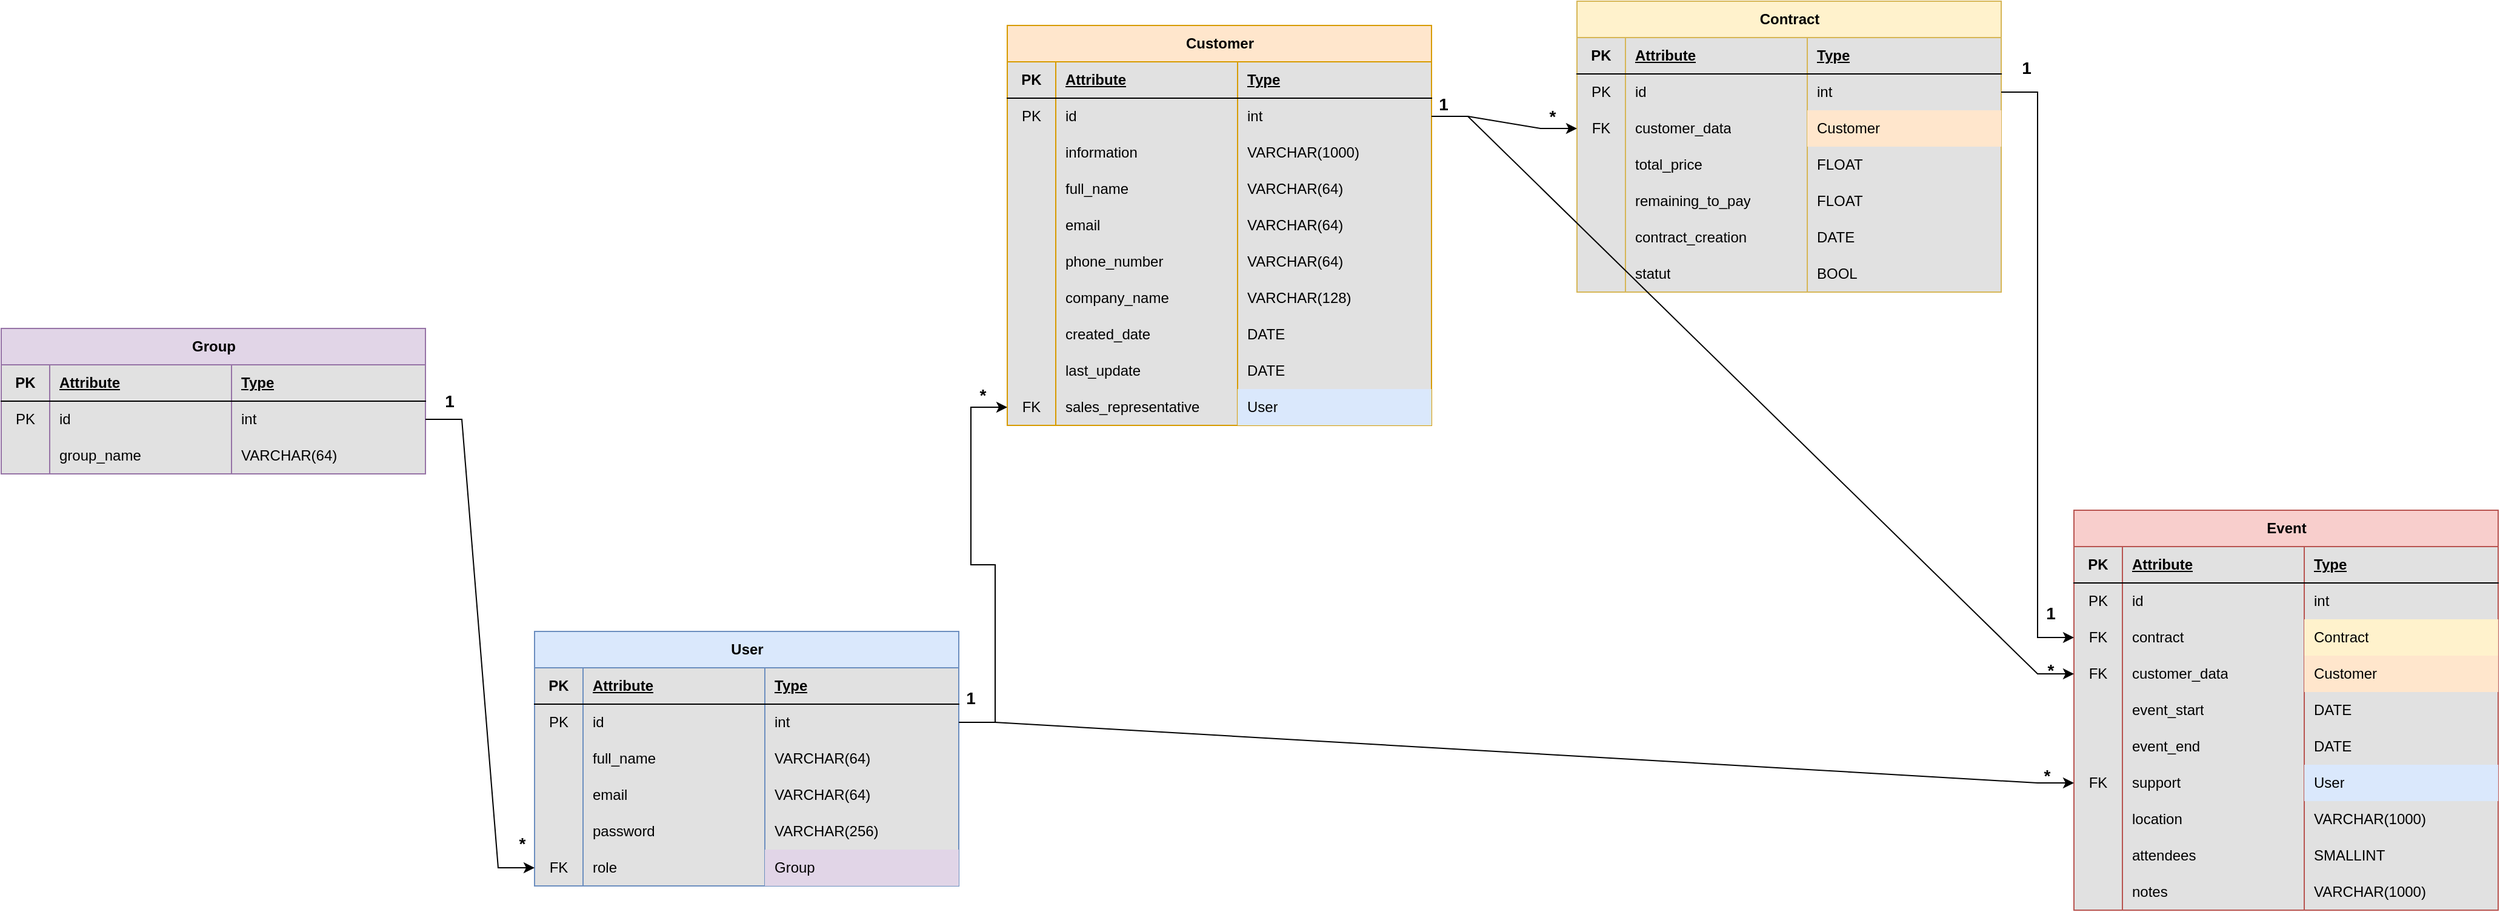 <mxfile version="24.7.17">
  <diagram id="R2lEEEUBdFMjLlhIrx00" name="Page-1">
    <mxGraphModel dx="3352" dy="2852" grid="1" gridSize="10" guides="1" tooltips="1" connect="1" arrows="1" fold="1" page="1" pageScale="1" pageWidth="850" pageHeight="1100" math="0" shadow="0" extFonts="Permanent Marker^https://fonts.googleapis.com/css?family=Permanent+Marker">
      <root>
        <mxCell id="0" />
        <mxCell id="1" parent="0" />
        <mxCell id="jbH4ZH8wWqAnBTpKvDdE-32" value="Customer" style="shape=table;startSize=30;container=1;collapsible=1;childLayout=tableLayout;fixedRows=1;rowLines=0;fontStyle=1;align=center;resizeLast=1;html=1;fillColor=#ffe6cc;strokeColor=#d79b00;swimlaneFillColor=#E1E1E1;" parent="1" vertex="1">
          <mxGeometry x="90" y="-110" width="350" height="330" as="geometry">
            <mxRectangle x="130" y="505" width="70" height="30" as="alternateBounds" />
          </mxGeometry>
        </mxCell>
        <mxCell id="jbH4ZH8wWqAnBTpKvDdE-33" value="" style="shape=tableRow;horizontal=0;startSize=0;swimlaneHead=0;swimlaneBody=0;fillColor=none;collapsible=0;dropTarget=0;points=[[0,0.5],[1,0.5]];portConstraint=eastwest;top=0;left=0;right=0;bottom=1;" parent="jbH4ZH8wWqAnBTpKvDdE-32" vertex="1">
          <mxGeometry y="30" width="350" height="30" as="geometry" />
        </mxCell>
        <mxCell id="jbH4ZH8wWqAnBTpKvDdE-34" value="PK" style="shape=partialRectangle;connectable=0;fillColor=none;top=0;left=0;bottom=0;right=0;fontStyle=1;overflow=hidden;whiteSpace=wrap;html=1;" parent="jbH4ZH8wWqAnBTpKvDdE-33" vertex="1">
          <mxGeometry width="40" height="30" as="geometry">
            <mxRectangle width="40" height="30" as="alternateBounds" />
          </mxGeometry>
        </mxCell>
        <mxCell id="jbH4ZH8wWqAnBTpKvDdE-35" value="Attribute" style="shape=partialRectangle;connectable=0;fillColor=none;top=0;left=0;bottom=0;right=0;align=left;spacingLeft=6;fontStyle=5;overflow=hidden;whiteSpace=wrap;html=1;" parent="jbH4ZH8wWqAnBTpKvDdE-33" vertex="1">
          <mxGeometry x="40" width="150" height="30" as="geometry">
            <mxRectangle width="150" height="30" as="alternateBounds" />
          </mxGeometry>
        </mxCell>
        <mxCell id="jbH4ZH8wWqAnBTpKvDdE-36" value="Type" style="shape=partialRectangle;connectable=0;fillColor=none;top=0;left=0;bottom=0;right=0;align=left;spacingLeft=6;fontStyle=5;overflow=hidden;whiteSpace=wrap;html=1;" parent="jbH4ZH8wWqAnBTpKvDdE-33" vertex="1">
          <mxGeometry x="190" width="160" height="30" as="geometry">
            <mxRectangle width="160" height="30" as="alternateBounds" />
          </mxGeometry>
        </mxCell>
        <mxCell id="jbH4ZH8wWqAnBTpKvDdE-73" style="shape=tableRow;horizontal=0;startSize=0;swimlaneHead=0;swimlaneBody=0;fillColor=none;collapsible=0;dropTarget=0;points=[[0,0.5],[1,0.5]];portConstraint=eastwest;top=0;left=0;right=0;bottom=0;" parent="jbH4ZH8wWqAnBTpKvDdE-32" vertex="1">
          <mxGeometry y="60" width="350" height="30" as="geometry" />
        </mxCell>
        <mxCell id="jbH4ZH8wWqAnBTpKvDdE-74" value="PK" style="shape=partialRectangle;connectable=0;fillColor=none;top=0;left=0;bottom=0;right=0;editable=1;overflow=hidden;whiteSpace=wrap;html=1;" parent="jbH4ZH8wWqAnBTpKvDdE-73" vertex="1">
          <mxGeometry width="40" height="30" as="geometry">
            <mxRectangle width="40" height="30" as="alternateBounds" />
          </mxGeometry>
        </mxCell>
        <mxCell id="jbH4ZH8wWqAnBTpKvDdE-75" value="id" style="shape=partialRectangle;connectable=0;fillColor=none;top=0;left=0;bottom=0;right=0;align=left;spacingLeft=6;overflow=hidden;whiteSpace=wrap;html=1;" parent="jbH4ZH8wWqAnBTpKvDdE-73" vertex="1">
          <mxGeometry x="40" width="150" height="30" as="geometry">
            <mxRectangle width="150" height="30" as="alternateBounds" />
          </mxGeometry>
        </mxCell>
        <mxCell id="jbH4ZH8wWqAnBTpKvDdE-76" value="int" style="shape=partialRectangle;connectable=0;fillColor=none;top=0;left=0;bottom=0;right=0;align=left;spacingLeft=6;overflow=hidden;whiteSpace=wrap;html=1;" parent="jbH4ZH8wWqAnBTpKvDdE-73" vertex="1">
          <mxGeometry x="190" width="160" height="30" as="geometry">
            <mxRectangle width="160" height="30" as="alternateBounds" />
          </mxGeometry>
        </mxCell>
        <mxCell id="jbH4ZH8wWqAnBTpKvDdE-37" value="" style="shape=tableRow;horizontal=0;startSize=0;swimlaneHead=0;swimlaneBody=0;fillColor=none;collapsible=0;dropTarget=0;points=[[0,0.5],[1,0.5]];portConstraint=eastwest;top=0;left=0;right=0;bottom=0;" parent="jbH4ZH8wWqAnBTpKvDdE-32" vertex="1">
          <mxGeometry y="90" width="350" height="30" as="geometry" />
        </mxCell>
        <mxCell id="jbH4ZH8wWqAnBTpKvDdE-38" value="" style="shape=partialRectangle;connectable=0;fillColor=none;top=0;left=0;bottom=0;right=0;editable=1;overflow=hidden;whiteSpace=wrap;html=1;" parent="jbH4ZH8wWqAnBTpKvDdE-37" vertex="1">
          <mxGeometry width="40" height="30" as="geometry">
            <mxRectangle width="40" height="30" as="alternateBounds" />
          </mxGeometry>
        </mxCell>
        <mxCell id="jbH4ZH8wWqAnBTpKvDdE-39" value="information" style="shape=partialRectangle;connectable=0;fillColor=none;top=0;left=0;bottom=0;right=0;align=left;spacingLeft=6;overflow=hidden;whiteSpace=wrap;html=1;" parent="jbH4ZH8wWqAnBTpKvDdE-37" vertex="1">
          <mxGeometry x="40" width="150" height="30" as="geometry">
            <mxRectangle width="150" height="30" as="alternateBounds" />
          </mxGeometry>
        </mxCell>
        <mxCell id="jbH4ZH8wWqAnBTpKvDdE-40" value="VARCHAR(1000)" style="shape=partialRectangle;connectable=0;fillColor=none;top=0;left=0;bottom=0;right=0;align=left;spacingLeft=6;overflow=hidden;whiteSpace=wrap;html=1;" parent="jbH4ZH8wWqAnBTpKvDdE-37" vertex="1">
          <mxGeometry x="190" width="160" height="30" as="geometry">
            <mxRectangle width="160" height="30" as="alternateBounds" />
          </mxGeometry>
        </mxCell>
        <mxCell id="jbH4ZH8wWqAnBTpKvDdE-41" value="" style="shape=tableRow;horizontal=0;startSize=0;swimlaneHead=0;swimlaneBody=0;fillColor=none;collapsible=0;dropTarget=0;points=[[0,0.5],[1,0.5]];portConstraint=eastwest;top=0;left=0;right=0;bottom=0;" parent="jbH4ZH8wWqAnBTpKvDdE-32" vertex="1">
          <mxGeometry y="120" width="350" height="30" as="geometry" />
        </mxCell>
        <mxCell id="jbH4ZH8wWqAnBTpKvDdE-42" value="" style="shape=partialRectangle;connectable=0;fillColor=none;top=0;left=0;bottom=0;right=0;editable=1;overflow=hidden;whiteSpace=wrap;html=1;" parent="jbH4ZH8wWqAnBTpKvDdE-41" vertex="1">
          <mxGeometry width="40" height="30" as="geometry">
            <mxRectangle width="40" height="30" as="alternateBounds" />
          </mxGeometry>
        </mxCell>
        <mxCell id="jbH4ZH8wWqAnBTpKvDdE-43" value="full_name" style="shape=partialRectangle;connectable=0;fillColor=none;top=0;left=0;bottom=0;right=0;align=left;spacingLeft=6;overflow=hidden;whiteSpace=wrap;html=1;" parent="jbH4ZH8wWqAnBTpKvDdE-41" vertex="1">
          <mxGeometry x="40" width="150" height="30" as="geometry">
            <mxRectangle width="150" height="30" as="alternateBounds" />
          </mxGeometry>
        </mxCell>
        <mxCell id="jbH4ZH8wWqAnBTpKvDdE-44" value="VARCHAR(64)" style="shape=partialRectangle;connectable=0;fillColor=none;top=0;left=0;bottom=0;right=0;align=left;spacingLeft=6;overflow=hidden;whiteSpace=wrap;html=1;" parent="jbH4ZH8wWqAnBTpKvDdE-41" vertex="1">
          <mxGeometry x="190" width="160" height="30" as="geometry">
            <mxRectangle width="160" height="30" as="alternateBounds" />
          </mxGeometry>
        </mxCell>
        <mxCell id="jbH4ZH8wWqAnBTpKvDdE-45" value="" style="shape=tableRow;horizontal=0;startSize=0;swimlaneHead=0;swimlaneBody=0;fillColor=none;collapsible=0;dropTarget=0;points=[[0,0.5],[1,0.5]];portConstraint=eastwest;top=0;left=0;right=0;bottom=0;" parent="jbH4ZH8wWqAnBTpKvDdE-32" vertex="1">
          <mxGeometry y="150" width="350" height="30" as="geometry" />
        </mxCell>
        <mxCell id="jbH4ZH8wWqAnBTpKvDdE-46" value="" style="shape=partialRectangle;connectable=0;fillColor=none;top=0;left=0;bottom=0;right=0;editable=1;overflow=hidden;whiteSpace=wrap;html=1;" parent="jbH4ZH8wWqAnBTpKvDdE-45" vertex="1">
          <mxGeometry width="40" height="30" as="geometry">
            <mxRectangle width="40" height="30" as="alternateBounds" />
          </mxGeometry>
        </mxCell>
        <mxCell id="jbH4ZH8wWqAnBTpKvDdE-47" value="email" style="shape=partialRectangle;connectable=0;fillColor=none;top=0;left=0;bottom=0;right=0;align=left;spacingLeft=6;overflow=hidden;whiteSpace=wrap;html=1;" parent="jbH4ZH8wWqAnBTpKvDdE-45" vertex="1">
          <mxGeometry x="40" width="150" height="30" as="geometry">
            <mxRectangle width="150" height="30" as="alternateBounds" />
          </mxGeometry>
        </mxCell>
        <mxCell id="jbH4ZH8wWqAnBTpKvDdE-48" value="VARCHAR(64)" style="shape=partialRectangle;connectable=0;fillColor=none;top=0;left=0;bottom=0;right=0;align=left;spacingLeft=6;overflow=hidden;whiteSpace=wrap;html=1;" parent="jbH4ZH8wWqAnBTpKvDdE-45" vertex="1">
          <mxGeometry x="190" width="160" height="30" as="geometry">
            <mxRectangle width="160" height="30" as="alternateBounds" />
          </mxGeometry>
        </mxCell>
        <mxCell id="jbH4ZH8wWqAnBTpKvDdE-49" style="shape=tableRow;horizontal=0;startSize=0;swimlaneHead=0;swimlaneBody=0;fillColor=none;collapsible=0;dropTarget=0;points=[[0,0.5],[1,0.5]];portConstraint=eastwest;top=0;left=0;right=0;bottom=0;" parent="jbH4ZH8wWqAnBTpKvDdE-32" vertex="1">
          <mxGeometry y="180" width="350" height="30" as="geometry" />
        </mxCell>
        <mxCell id="jbH4ZH8wWqAnBTpKvDdE-50" style="shape=partialRectangle;connectable=0;fillColor=none;top=0;left=0;bottom=0;right=0;editable=1;overflow=hidden;whiteSpace=wrap;html=1;" parent="jbH4ZH8wWqAnBTpKvDdE-49" vertex="1">
          <mxGeometry width="40" height="30" as="geometry">
            <mxRectangle width="40" height="30" as="alternateBounds" />
          </mxGeometry>
        </mxCell>
        <mxCell id="jbH4ZH8wWqAnBTpKvDdE-51" value="phone_number" style="shape=partialRectangle;connectable=0;fillColor=none;top=0;left=0;bottom=0;right=0;align=left;spacingLeft=6;overflow=hidden;whiteSpace=wrap;html=1;" parent="jbH4ZH8wWqAnBTpKvDdE-49" vertex="1">
          <mxGeometry x="40" width="150" height="30" as="geometry">
            <mxRectangle width="150" height="30" as="alternateBounds" />
          </mxGeometry>
        </mxCell>
        <mxCell id="jbH4ZH8wWqAnBTpKvDdE-52" value="VARCHAR(64)" style="shape=partialRectangle;connectable=0;fillColor=none;top=0;left=0;bottom=0;right=0;align=left;spacingLeft=6;overflow=hidden;whiteSpace=wrap;html=1;" parent="jbH4ZH8wWqAnBTpKvDdE-49" vertex="1">
          <mxGeometry x="190" width="160" height="30" as="geometry">
            <mxRectangle width="160" height="30" as="alternateBounds" />
          </mxGeometry>
        </mxCell>
        <mxCell id="jbH4ZH8wWqAnBTpKvDdE-53" style="shape=tableRow;horizontal=0;startSize=0;swimlaneHead=0;swimlaneBody=0;fillColor=none;collapsible=0;dropTarget=0;points=[[0,0.5],[1,0.5]];portConstraint=eastwest;top=0;left=0;right=0;bottom=0;" parent="jbH4ZH8wWqAnBTpKvDdE-32" vertex="1">
          <mxGeometry y="210" width="350" height="30" as="geometry" />
        </mxCell>
        <mxCell id="jbH4ZH8wWqAnBTpKvDdE-54" style="shape=partialRectangle;connectable=0;fillColor=none;top=0;left=0;bottom=0;right=0;editable=1;overflow=hidden;whiteSpace=wrap;html=1;" parent="jbH4ZH8wWqAnBTpKvDdE-53" vertex="1">
          <mxGeometry width="40" height="30" as="geometry">
            <mxRectangle width="40" height="30" as="alternateBounds" />
          </mxGeometry>
        </mxCell>
        <mxCell id="jbH4ZH8wWqAnBTpKvDdE-55" value="company_name" style="shape=partialRectangle;connectable=0;fillColor=none;top=0;left=0;bottom=0;right=0;align=left;spacingLeft=6;overflow=hidden;whiteSpace=wrap;html=1;" parent="jbH4ZH8wWqAnBTpKvDdE-53" vertex="1">
          <mxGeometry x="40" width="150" height="30" as="geometry">
            <mxRectangle width="150" height="30" as="alternateBounds" />
          </mxGeometry>
        </mxCell>
        <mxCell id="jbH4ZH8wWqAnBTpKvDdE-56" value="VARCHAR(128)" style="shape=partialRectangle;connectable=0;fillColor=none;top=0;left=0;bottom=0;right=0;align=left;spacingLeft=6;overflow=hidden;whiteSpace=wrap;html=1;" parent="jbH4ZH8wWqAnBTpKvDdE-53" vertex="1">
          <mxGeometry x="190" width="160" height="30" as="geometry">
            <mxRectangle width="160" height="30" as="alternateBounds" />
          </mxGeometry>
        </mxCell>
        <mxCell id="jbH4ZH8wWqAnBTpKvDdE-57" style="shape=tableRow;horizontal=0;startSize=0;swimlaneHead=0;swimlaneBody=0;fillColor=none;collapsible=0;dropTarget=0;points=[[0,0.5],[1,0.5]];portConstraint=eastwest;top=0;left=0;right=0;bottom=0;" parent="jbH4ZH8wWqAnBTpKvDdE-32" vertex="1">
          <mxGeometry y="240" width="350" height="30" as="geometry" />
        </mxCell>
        <mxCell id="jbH4ZH8wWqAnBTpKvDdE-58" style="shape=partialRectangle;connectable=0;fillColor=none;top=0;left=0;bottom=0;right=0;editable=1;overflow=hidden;whiteSpace=wrap;html=1;" parent="jbH4ZH8wWqAnBTpKvDdE-57" vertex="1">
          <mxGeometry width="40" height="30" as="geometry">
            <mxRectangle width="40" height="30" as="alternateBounds" />
          </mxGeometry>
        </mxCell>
        <mxCell id="jbH4ZH8wWqAnBTpKvDdE-59" value="created_date" style="shape=partialRectangle;connectable=0;fillColor=none;top=0;left=0;bottom=0;right=0;align=left;spacingLeft=6;overflow=hidden;whiteSpace=wrap;html=1;" parent="jbH4ZH8wWqAnBTpKvDdE-57" vertex="1">
          <mxGeometry x="40" width="150" height="30" as="geometry">
            <mxRectangle width="150" height="30" as="alternateBounds" />
          </mxGeometry>
        </mxCell>
        <mxCell id="jbH4ZH8wWqAnBTpKvDdE-60" value="DATE" style="shape=partialRectangle;connectable=0;fillColor=none;top=0;left=0;bottom=0;right=0;align=left;spacingLeft=6;overflow=hidden;whiteSpace=wrap;html=1;" parent="jbH4ZH8wWqAnBTpKvDdE-57" vertex="1">
          <mxGeometry x="190" width="160" height="30" as="geometry">
            <mxRectangle width="160" height="30" as="alternateBounds" />
          </mxGeometry>
        </mxCell>
        <mxCell id="jbH4ZH8wWqAnBTpKvDdE-61" style="shape=tableRow;horizontal=0;startSize=0;swimlaneHead=0;swimlaneBody=0;fillColor=none;collapsible=0;dropTarget=0;points=[[0,0.5],[1,0.5]];portConstraint=eastwest;top=0;left=0;right=0;bottom=0;" parent="jbH4ZH8wWqAnBTpKvDdE-32" vertex="1">
          <mxGeometry y="270" width="350" height="30" as="geometry" />
        </mxCell>
        <mxCell id="jbH4ZH8wWqAnBTpKvDdE-62" style="shape=partialRectangle;connectable=0;fillColor=none;top=0;left=0;bottom=0;right=0;editable=1;overflow=hidden;whiteSpace=wrap;html=1;" parent="jbH4ZH8wWqAnBTpKvDdE-61" vertex="1">
          <mxGeometry width="40" height="30" as="geometry">
            <mxRectangle width="40" height="30" as="alternateBounds" />
          </mxGeometry>
        </mxCell>
        <mxCell id="jbH4ZH8wWqAnBTpKvDdE-63" value="last_update" style="shape=partialRectangle;connectable=0;fillColor=none;top=0;left=0;bottom=0;right=0;align=left;spacingLeft=6;overflow=hidden;whiteSpace=wrap;html=1;" parent="jbH4ZH8wWqAnBTpKvDdE-61" vertex="1">
          <mxGeometry x="40" width="150" height="30" as="geometry">
            <mxRectangle width="150" height="30" as="alternateBounds" />
          </mxGeometry>
        </mxCell>
        <mxCell id="jbH4ZH8wWqAnBTpKvDdE-64" value="DATE" style="shape=partialRectangle;connectable=0;fillColor=none;top=0;left=0;bottom=0;right=0;align=left;spacingLeft=6;overflow=hidden;whiteSpace=wrap;html=1;" parent="jbH4ZH8wWqAnBTpKvDdE-61" vertex="1">
          <mxGeometry x="190" width="160" height="30" as="geometry">
            <mxRectangle width="160" height="30" as="alternateBounds" />
          </mxGeometry>
        </mxCell>
        <mxCell id="jbH4ZH8wWqAnBTpKvDdE-69" style="shape=tableRow;horizontal=0;startSize=0;swimlaneHead=0;swimlaneBody=0;fillColor=none;collapsible=0;dropTarget=0;points=[[0,0.5],[1,0.5]];portConstraint=eastwest;top=0;left=0;right=0;bottom=0;" parent="jbH4ZH8wWqAnBTpKvDdE-32" vertex="1">
          <mxGeometry y="300" width="350" height="30" as="geometry" />
        </mxCell>
        <mxCell id="jbH4ZH8wWqAnBTpKvDdE-70" value="FK" style="shape=partialRectangle;connectable=0;fillColor=none;top=0;left=0;bottom=0;right=0;editable=1;overflow=hidden;whiteSpace=wrap;html=1;" parent="jbH4ZH8wWqAnBTpKvDdE-69" vertex="1">
          <mxGeometry width="40" height="30" as="geometry">
            <mxRectangle width="40" height="30" as="alternateBounds" />
          </mxGeometry>
        </mxCell>
        <mxCell id="jbH4ZH8wWqAnBTpKvDdE-71" value="sales_representative" style="shape=partialRectangle;connectable=0;fillColor=none;top=0;left=0;bottom=0;right=0;align=left;spacingLeft=6;overflow=hidden;whiteSpace=wrap;html=1;" parent="jbH4ZH8wWqAnBTpKvDdE-69" vertex="1">
          <mxGeometry x="40" width="150" height="30" as="geometry">
            <mxRectangle width="150" height="30" as="alternateBounds" />
          </mxGeometry>
        </mxCell>
        <mxCell id="jbH4ZH8wWqAnBTpKvDdE-72" value="User" style="shape=partialRectangle;connectable=0;fillColor=#dae8fc;top=0;left=0;bottom=0;right=0;align=left;spacingLeft=6;overflow=hidden;whiteSpace=wrap;html=1;strokeColor=#6c8ebf;" parent="jbH4ZH8wWqAnBTpKvDdE-69" vertex="1">
          <mxGeometry x="190" width="160" height="30" as="geometry">
            <mxRectangle width="160" height="30" as="alternateBounds" />
          </mxGeometry>
        </mxCell>
        <mxCell id="jbH4ZH8wWqAnBTpKvDdE-77" value="User" style="shape=table;startSize=30;container=1;collapsible=1;childLayout=tableLayout;fixedRows=1;rowLines=0;fontStyle=1;align=center;resizeLast=1;html=1;fillColor=#dae8fc;strokeColor=#6c8ebf;swimlaneFillColor=#E1E1E1;" parent="1" vertex="1">
          <mxGeometry x="-300" y="390" width="350" height="210" as="geometry">
            <mxRectangle x="130" y="505" width="70" height="30" as="alternateBounds" />
          </mxGeometry>
        </mxCell>
        <mxCell id="jbH4ZH8wWqAnBTpKvDdE-78" value="" style="shape=tableRow;horizontal=0;startSize=0;swimlaneHead=0;swimlaneBody=0;fillColor=none;collapsible=0;dropTarget=0;points=[[0,0.5],[1,0.5]];portConstraint=eastwest;top=0;left=0;right=0;bottom=1;" parent="jbH4ZH8wWqAnBTpKvDdE-77" vertex="1">
          <mxGeometry y="30" width="350" height="30" as="geometry" />
        </mxCell>
        <mxCell id="jbH4ZH8wWqAnBTpKvDdE-79" value="PK" style="shape=partialRectangle;connectable=0;fillColor=none;top=0;left=0;bottom=0;right=0;fontStyle=1;overflow=hidden;whiteSpace=wrap;html=1;" parent="jbH4ZH8wWqAnBTpKvDdE-78" vertex="1">
          <mxGeometry width="40" height="30" as="geometry">
            <mxRectangle width="40" height="30" as="alternateBounds" />
          </mxGeometry>
        </mxCell>
        <mxCell id="jbH4ZH8wWqAnBTpKvDdE-80" value="Attribute" style="shape=partialRectangle;connectable=0;fillColor=none;top=0;left=0;bottom=0;right=0;align=left;spacingLeft=6;fontStyle=5;overflow=hidden;whiteSpace=wrap;html=1;" parent="jbH4ZH8wWqAnBTpKvDdE-78" vertex="1">
          <mxGeometry x="40" width="150" height="30" as="geometry">
            <mxRectangle width="150" height="30" as="alternateBounds" />
          </mxGeometry>
        </mxCell>
        <mxCell id="jbH4ZH8wWqAnBTpKvDdE-81" value="Type" style="shape=partialRectangle;connectable=0;fillColor=none;top=0;left=0;bottom=0;right=0;align=left;spacingLeft=6;fontStyle=5;overflow=hidden;whiteSpace=wrap;html=1;" parent="jbH4ZH8wWqAnBTpKvDdE-78" vertex="1">
          <mxGeometry x="190" width="160" height="30" as="geometry">
            <mxRectangle width="160" height="30" as="alternateBounds" />
          </mxGeometry>
        </mxCell>
        <mxCell id="jbH4ZH8wWqAnBTpKvDdE-82" style="shape=tableRow;horizontal=0;startSize=0;swimlaneHead=0;swimlaneBody=0;fillColor=none;collapsible=0;dropTarget=0;points=[[0,0.5],[1,0.5]];portConstraint=eastwest;top=0;left=0;right=0;bottom=0;" parent="jbH4ZH8wWqAnBTpKvDdE-77" vertex="1">
          <mxGeometry y="60" width="350" height="30" as="geometry" />
        </mxCell>
        <mxCell id="jbH4ZH8wWqAnBTpKvDdE-83" value="PK" style="shape=partialRectangle;connectable=0;fillColor=none;top=0;left=0;bottom=0;right=0;editable=1;overflow=hidden;whiteSpace=wrap;html=1;" parent="jbH4ZH8wWqAnBTpKvDdE-82" vertex="1">
          <mxGeometry width="40" height="30" as="geometry">
            <mxRectangle width="40" height="30" as="alternateBounds" />
          </mxGeometry>
        </mxCell>
        <mxCell id="jbH4ZH8wWqAnBTpKvDdE-84" value="id" style="shape=partialRectangle;connectable=0;fillColor=none;top=0;left=0;bottom=0;right=0;align=left;spacingLeft=6;overflow=hidden;whiteSpace=wrap;html=1;" parent="jbH4ZH8wWqAnBTpKvDdE-82" vertex="1">
          <mxGeometry x="40" width="150" height="30" as="geometry">
            <mxRectangle width="150" height="30" as="alternateBounds" />
          </mxGeometry>
        </mxCell>
        <mxCell id="jbH4ZH8wWqAnBTpKvDdE-85" value="int" style="shape=partialRectangle;connectable=0;fillColor=none;top=0;left=0;bottom=0;right=0;align=left;spacingLeft=6;overflow=hidden;whiteSpace=wrap;html=1;" parent="jbH4ZH8wWqAnBTpKvDdE-82" vertex="1">
          <mxGeometry x="190" width="160" height="30" as="geometry">
            <mxRectangle width="160" height="30" as="alternateBounds" />
          </mxGeometry>
        </mxCell>
        <mxCell id="jbH4ZH8wWqAnBTpKvDdE-90" value="" style="shape=tableRow;horizontal=0;startSize=0;swimlaneHead=0;swimlaneBody=0;fillColor=none;collapsible=0;dropTarget=0;points=[[0,0.5],[1,0.5]];portConstraint=eastwest;top=0;left=0;right=0;bottom=0;" parent="jbH4ZH8wWqAnBTpKvDdE-77" vertex="1">
          <mxGeometry y="90" width="350" height="30" as="geometry" />
        </mxCell>
        <mxCell id="jbH4ZH8wWqAnBTpKvDdE-91" value="" style="shape=partialRectangle;connectable=0;fillColor=none;top=0;left=0;bottom=0;right=0;editable=1;overflow=hidden;whiteSpace=wrap;html=1;" parent="jbH4ZH8wWqAnBTpKvDdE-90" vertex="1">
          <mxGeometry width="40" height="30" as="geometry">
            <mxRectangle width="40" height="30" as="alternateBounds" />
          </mxGeometry>
        </mxCell>
        <mxCell id="jbH4ZH8wWqAnBTpKvDdE-92" value="full_name" style="shape=partialRectangle;connectable=0;fillColor=none;top=0;left=0;bottom=0;right=0;align=left;spacingLeft=6;overflow=hidden;whiteSpace=wrap;html=1;" parent="jbH4ZH8wWqAnBTpKvDdE-90" vertex="1">
          <mxGeometry x="40" width="150" height="30" as="geometry">
            <mxRectangle width="150" height="30" as="alternateBounds" />
          </mxGeometry>
        </mxCell>
        <mxCell id="jbH4ZH8wWqAnBTpKvDdE-93" value="VARCHAR(64)" style="shape=partialRectangle;connectable=0;fillColor=none;top=0;left=0;bottom=0;right=0;align=left;spacingLeft=6;overflow=hidden;whiteSpace=wrap;html=1;" parent="jbH4ZH8wWqAnBTpKvDdE-90" vertex="1">
          <mxGeometry x="190" width="160" height="30" as="geometry">
            <mxRectangle width="160" height="30" as="alternateBounds" />
          </mxGeometry>
        </mxCell>
        <mxCell id="jbH4ZH8wWqAnBTpKvDdE-94" value="" style="shape=tableRow;horizontal=0;startSize=0;swimlaneHead=0;swimlaneBody=0;fillColor=none;collapsible=0;dropTarget=0;points=[[0,0.5],[1,0.5]];portConstraint=eastwest;top=0;left=0;right=0;bottom=0;" parent="jbH4ZH8wWqAnBTpKvDdE-77" vertex="1">
          <mxGeometry y="120" width="350" height="30" as="geometry" />
        </mxCell>
        <mxCell id="jbH4ZH8wWqAnBTpKvDdE-95" value="" style="shape=partialRectangle;connectable=0;fillColor=none;top=0;left=0;bottom=0;right=0;editable=1;overflow=hidden;whiteSpace=wrap;html=1;" parent="jbH4ZH8wWqAnBTpKvDdE-94" vertex="1">
          <mxGeometry width="40" height="30" as="geometry">
            <mxRectangle width="40" height="30" as="alternateBounds" />
          </mxGeometry>
        </mxCell>
        <mxCell id="jbH4ZH8wWqAnBTpKvDdE-96" value="email" style="shape=partialRectangle;connectable=0;fillColor=none;top=0;left=0;bottom=0;right=0;align=left;spacingLeft=6;overflow=hidden;whiteSpace=wrap;html=1;" parent="jbH4ZH8wWqAnBTpKvDdE-94" vertex="1">
          <mxGeometry x="40" width="150" height="30" as="geometry">
            <mxRectangle width="150" height="30" as="alternateBounds" />
          </mxGeometry>
        </mxCell>
        <mxCell id="jbH4ZH8wWqAnBTpKvDdE-97" value="VARCHAR(64)" style="shape=partialRectangle;connectable=0;fillColor=none;top=0;left=0;bottom=0;right=0;align=left;spacingLeft=6;overflow=hidden;whiteSpace=wrap;html=1;" parent="jbH4ZH8wWqAnBTpKvDdE-94" vertex="1">
          <mxGeometry x="190" width="160" height="30" as="geometry">
            <mxRectangle width="160" height="30" as="alternateBounds" />
          </mxGeometry>
        </mxCell>
        <mxCell id="mIqI546DTnnu2hgUm0ll-5" style="shape=tableRow;horizontal=0;startSize=0;swimlaneHead=0;swimlaneBody=0;fillColor=none;collapsible=0;dropTarget=0;points=[[0,0.5],[1,0.5]];portConstraint=eastwest;top=0;left=0;right=0;bottom=0;" parent="jbH4ZH8wWqAnBTpKvDdE-77" vertex="1">
          <mxGeometry y="150" width="350" height="30" as="geometry" />
        </mxCell>
        <mxCell id="mIqI546DTnnu2hgUm0ll-6" style="shape=partialRectangle;connectable=0;fillColor=none;top=0;left=0;bottom=0;right=0;editable=1;overflow=hidden;whiteSpace=wrap;html=1;" parent="mIqI546DTnnu2hgUm0ll-5" vertex="1">
          <mxGeometry width="40" height="30" as="geometry">
            <mxRectangle width="40" height="30" as="alternateBounds" />
          </mxGeometry>
        </mxCell>
        <mxCell id="mIqI546DTnnu2hgUm0ll-7" value="password" style="shape=partialRectangle;connectable=0;fillColor=none;top=0;left=0;bottom=0;right=0;align=left;spacingLeft=6;overflow=hidden;whiteSpace=wrap;html=1;" parent="mIqI546DTnnu2hgUm0ll-5" vertex="1">
          <mxGeometry x="40" width="150" height="30" as="geometry">
            <mxRectangle width="150" height="30" as="alternateBounds" />
          </mxGeometry>
        </mxCell>
        <mxCell id="mIqI546DTnnu2hgUm0ll-8" value="VARCHAR(256)" style="shape=partialRectangle;connectable=0;fillColor=none;top=0;left=0;bottom=0;right=0;align=left;spacingLeft=6;overflow=hidden;whiteSpace=wrap;html=1;" parent="mIqI546DTnnu2hgUm0ll-5" vertex="1">
          <mxGeometry x="190" width="160" height="30" as="geometry">
            <mxRectangle width="160" height="30" as="alternateBounds" />
          </mxGeometry>
        </mxCell>
        <mxCell id="jbH4ZH8wWqAnBTpKvDdE-98" style="shape=tableRow;horizontal=0;startSize=0;swimlaneHead=0;swimlaneBody=0;fillColor=none;collapsible=0;dropTarget=0;points=[[0,0.5],[1,0.5]];portConstraint=eastwest;top=0;left=0;right=0;bottom=0;" parent="jbH4ZH8wWqAnBTpKvDdE-77" vertex="1">
          <mxGeometry y="180" width="350" height="30" as="geometry" />
        </mxCell>
        <mxCell id="jbH4ZH8wWqAnBTpKvDdE-99" value="FK" style="shape=partialRectangle;connectable=0;fillColor=none;top=0;left=0;bottom=0;right=0;editable=1;overflow=hidden;whiteSpace=wrap;html=1;" parent="jbH4ZH8wWqAnBTpKvDdE-98" vertex="1">
          <mxGeometry width="40" height="30" as="geometry">
            <mxRectangle width="40" height="30" as="alternateBounds" />
          </mxGeometry>
        </mxCell>
        <mxCell id="jbH4ZH8wWqAnBTpKvDdE-100" value="role" style="shape=partialRectangle;connectable=0;fillColor=none;top=0;left=0;bottom=0;right=0;align=left;spacingLeft=6;overflow=hidden;whiteSpace=wrap;html=1;" parent="jbH4ZH8wWqAnBTpKvDdE-98" vertex="1">
          <mxGeometry x="40" width="150" height="30" as="geometry">
            <mxRectangle width="150" height="30" as="alternateBounds" />
          </mxGeometry>
        </mxCell>
        <mxCell id="jbH4ZH8wWqAnBTpKvDdE-101" value="Group" style="shape=partialRectangle;connectable=0;fillColor=#e1d5e7;top=0;left=0;bottom=0;right=0;align=left;spacingLeft=6;overflow=hidden;whiteSpace=wrap;html=1;strokeColor=#000000;perimeterSpacing=0;" parent="jbH4ZH8wWqAnBTpKvDdE-98" vertex="1">
          <mxGeometry x="190" width="160" height="30" as="geometry">
            <mxRectangle width="160" height="30" as="alternateBounds" />
          </mxGeometry>
        </mxCell>
        <mxCell id="jbH4ZH8wWqAnBTpKvDdE-118" value="Group" style="shape=table;startSize=30;container=1;collapsible=1;childLayout=tableLayout;fixedRows=1;rowLines=0;fontStyle=1;align=center;resizeLast=1;html=1;swimlaneFillColor=#E1E1E1;fillColor=#e1d5e7;strokeColor=#9673a6;" parent="1" vertex="1">
          <mxGeometry x="-740" y="140" width="350" height="120" as="geometry">
            <mxRectangle x="130" y="505" width="70" height="30" as="alternateBounds" />
          </mxGeometry>
        </mxCell>
        <mxCell id="jbH4ZH8wWqAnBTpKvDdE-119" value="" style="shape=tableRow;horizontal=0;startSize=0;swimlaneHead=0;swimlaneBody=0;fillColor=none;collapsible=0;dropTarget=0;points=[[0,0.5],[1,0.5]];portConstraint=eastwest;top=0;left=0;right=0;bottom=1;" parent="jbH4ZH8wWqAnBTpKvDdE-118" vertex="1">
          <mxGeometry y="30" width="350" height="30" as="geometry" />
        </mxCell>
        <mxCell id="jbH4ZH8wWqAnBTpKvDdE-120" value="PK" style="shape=partialRectangle;connectable=0;fillColor=none;top=0;left=0;bottom=0;right=0;fontStyle=1;overflow=hidden;whiteSpace=wrap;html=1;" parent="jbH4ZH8wWqAnBTpKvDdE-119" vertex="1">
          <mxGeometry width="40" height="30" as="geometry">
            <mxRectangle width="40" height="30" as="alternateBounds" />
          </mxGeometry>
        </mxCell>
        <mxCell id="jbH4ZH8wWqAnBTpKvDdE-121" value="Attribute" style="shape=partialRectangle;connectable=0;fillColor=none;top=0;left=0;bottom=0;right=0;align=left;spacingLeft=6;fontStyle=5;overflow=hidden;whiteSpace=wrap;html=1;" parent="jbH4ZH8wWqAnBTpKvDdE-119" vertex="1">
          <mxGeometry x="40" width="150" height="30" as="geometry">
            <mxRectangle width="150" height="30" as="alternateBounds" />
          </mxGeometry>
        </mxCell>
        <mxCell id="jbH4ZH8wWqAnBTpKvDdE-122" value="Type" style="shape=partialRectangle;connectable=0;fillColor=none;top=0;left=0;bottom=0;right=0;align=left;spacingLeft=6;fontStyle=5;overflow=hidden;whiteSpace=wrap;html=1;" parent="jbH4ZH8wWqAnBTpKvDdE-119" vertex="1">
          <mxGeometry x="190" width="160" height="30" as="geometry">
            <mxRectangle width="160" height="30" as="alternateBounds" />
          </mxGeometry>
        </mxCell>
        <mxCell id="jbH4ZH8wWqAnBTpKvDdE-123" style="shape=tableRow;horizontal=0;startSize=0;swimlaneHead=0;swimlaneBody=0;fillColor=none;collapsible=0;dropTarget=0;points=[[0,0.5],[1,0.5]];portConstraint=eastwest;top=0;left=0;right=0;bottom=0;" parent="jbH4ZH8wWqAnBTpKvDdE-118" vertex="1">
          <mxGeometry y="60" width="350" height="30" as="geometry" />
        </mxCell>
        <mxCell id="jbH4ZH8wWqAnBTpKvDdE-124" value="PK" style="shape=partialRectangle;connectable=0;fillColor=none;top=0;left=0;bottom=0;right=0;editable=1;overflow=hidden;whiteSpace=wrap;html=1;" parent="jbH4ZH8wWqAnBTpKvDdE-123" vertex="1">
          <mxGeometry width="40" height="30" as="geometry">
            <mxRectangle width="40" height="30" as="alternateBounds" />
          </mxGeometry>
        </mxCell>
        <mxCell id="jbH4ZH8wWqAnBTpKvDdE-125" value="id" style="shape=partialRectangle;connectable=0;fillColor=none;top=0;left=0;bottom=0;right=0;align=left;spacingLeft=6;overflow=hidden;whiteSpace=wrap;html=1;" parent="jbH4ZH8wWqAnBTpKvDdE-123" vertex="1">
          <mxGeometry x="40" width="150" height="30" as="geometry">
            <mxRectangle width="150" height="30" as="alternateBounds" />
          </mxGeometry>
        </mxCell>
        <mxCell id="jbH4ZH8wWqAnBTpKvDdE-126" value="int" style="shape=partialRectangle;connectable=0;fillColor=none;top=0;left=0;bottom=0;right=0;align=left;spacingLeft=6;overflow=hidden;whiteSpace=wrap;html=1;" parent="jbH4ZH8wWqAnBTpKvDdE-123" vertex="1">
          <mxGeometry x="190" width="160" height="30" as="geometry">
            <mxRectangle width="160" height="30" as="alternateBounds" />
          </mxGeometry>
        </mxCell>
        <mxCell id="jbH4ZH8wWqAnBTpKvDdE-127" value="" style="shape=tableRow;horizontal=0;startSize=0;swimlaneHead=0;swimlaneBody=0;fillColor=none;collapsible=0;dropTarget=0;points=[[0,0.5],[1,0.5]];portConstraint=eastwest;top=0;left=0;right=0;bottom=0;" parent="jbH4ZH8wWqAnBTpKvDdE-118" vertex="1">
          <mxGeometry y="90" width="350" height="30" as="geometry" />
        </mxCell>
        <mxCell id="jbH4ZH8wWqAnBTpKvDdE-128" value="" style="shape=partialRectangle;connectable=0;fillColor=none;top=0;left=0;bottom=0;right=0;editable=1;overflow=hidden;whiteSpace=wrap;html=1;" parent="jbH4ZH8wWqAnBTpKvDdE-127" vertex="1">
          <mxGeometry width="40" height="30" as="geometry">
            <mxRectangle width="40" height="30" as="alternateBounds" />
          </mxGeometry>
        </mxCell>
        <mxCell id="jbH4ZH8wWqAnBTpKvDdE-129" value="group_name" style="shape=partialRectangle;connectable=0;fillColor=none;top=0;left=0;bottom=0;right=0;align=left;spacingLeft=6;overflow=hidden;whiteSpace=wrap;html=1;" parent="jbH4ZH8wWqAnBTpKvDdE-127" vertex="1">
          <mxGeometry x="40" width="150" height="30" as="geometry">
            <mxRectangle width="150" height="30" as="alternateBounds" />
          </mxGeometry>
        </mxCell>
        <mxCell id="jbH4ZH8wWqAnBTpKvDdE-130" value="VARCHAR(64)" style="shape=partialRectangle;connectable=0;fillColor=none;top=0;left=0;bottom=0;right=0;align=left;spacingLeft=6;overflow=hidden;whiteSpace=wrap;html=1;" parent="jbH4ZH8wWqAnBTpKvDdE-127" vertex="1">
          <mxGeometry x="190" width="160" height="30" as="geometry">
            <mxRectangle width="160" height="30" as="alternateBounds" />
          </mxGeometry>
        </mxCell>
        <mxCell id="jbH4ZH8wWqAnBTpKvDdE-140" value="Contract" style="shape=table;startSize=30;container=1;collapsible=1;childLayout=tableLayout;fixedRows=1;rowLines=0;fontStyle=1;align=center;resizeLast=1;html=1;fillColor=#fff2cc;strokeColor=#d6b656;swimlaneFillColor=#E1E1E1;" parent="1" vertex="1">
          <mxGeometry x="560" y="-130" width="350" height="240" as="geometry">
            <mxRectangle x="130" y="505" width="70" height="30" as="alternateBounds" />
          </mxGeometry>
        </mxCell>
        <mxCell id="jbH4ZH8wWqAnBTpKvDdE-141" value="" style="shape=tableRow;horizontal=0;startSize=0;swimlaneHead=0;swimlaneBody=0;fillColor=none;collapsible=0;dropTarget=0;points=[[0,0.5],[1,0.5]];portConstraint=eastwest;top=0;left=0;right=0;bottom=1;" parent="jbH4ZH8wWqAnBTpKvDdE-140" vertex="1">
          <mxGeometry y="30" width="350" height="30" as="geometry" />
        </mxCell>
        <mxCell id="jbH4ZH8wWqAnBTpKvDdE-142" value="PK" style="shape=partialRectangle;connectable=0;fillColor=none;top=0;left=0;bottom=0;right=0;fontStyle=1;overflow=hidden;whiteSpace=wrap;html=1;" parent="jbH4ZH8wWqAnBTpKvDdE-141" vertex="1">
          <mxGeometry width="40" height="30" as="geometry">
            <mxRectangle width="40" height="30" as="alternateBounds" />
          </mxGeometry>
        </mxCell>
        <mxCell id="jbH4ZH8wWqAnBTpKvDdE-143" value="Attribute" style="shape=partialRectangle;connectable=0;fillColor=none;top=0;left=0;bottom=0;right=0;align=left;spacingLeft=6;fontStyle=5;overflow=hidden;whiteSpace=wrap;html=1;" parent="jbH4ZH8wWqAnBTpKvDdE-141" vertex="1">
          <mxGeometry x="40" width="150" height="30" as="geometry">
            <mxRectangle width="150" height="30" as="alternateBounds" />
          </mxGeometry>
        </mxCell>
        <mxCell id="jbH4ZH8wWqAnBTpKvDdE-144" value="Type" style="shape=partialRectangle;connectable=0;fillColor=none;top=0;left=0;bottom=0;right=0;align=left;spacingLeft=6;fontStyle=5;overflow=hidden;whiteSpace=wrap;html=1;" parent="jbH4ZH8wWqAnBTpKvDdE-141" vertex="1">
          <mxGeometry x="190" width="160" height="30" as="geometry">
            <mxRectangle width="160" height="30" as="alternateBounds" />
          </mxGeometry>
        </mxCell>
        <mxCell id="jbH4ZH8wWqAnBTpKvDdE-145" style="shape=tableRow;horizontal=0;startSize=0;swimlaneHead=0;swimlaneBody=0;fillColor=none;collapsible=0;dropTarget=0;points=[[0,0.5],[1,0.5]];portConstraint=eastwest;top=0;left=0;right=0;bottom=0;" parent="jbH4ZH8wWqAnBTpKvDdE-140" vertex="1">
          <mxGeometry y="60" width="350" height="30" as="geometry" />
        </mxCell>
        <mxCell id="jbH4ZH8wWqAnBTpKvDdE-146" value="PK" style="shape=partialRectangle;connectable=0;fillColor=none;top=0;left=0;bottom=0;right=0;editable=1;overflow=hidden;whiteSpace=wrap;html=1;" parent="jbH4ZH8wWqAnBTpKvDdE-145" vertex="1">
          <mxGeometry width="40" height="30" as="geometry">
            <mxRectangle width="40" height="30" as="alternateBounds" />
          </mxGeometry>
        </mxCell>
        <mxCell id="jbH4ZH8wWqAnBTpKvDdE-147" value="id" style="shape=partialRectangle;connectable=0;fillColor=none;top=0;left=0;bottom=0;right=0;align=left;spacingLeft=6;overflow=hidden;whiteSpace=wrap;html=1;" parent="jbH4ZH8wWqAnBTpKvDdE-145" vertex="1">
          <mxGeometry x="40" width="150" height="30" as="geometry">
            <mxRectangle width="150" height="30" as="alternateBounds" />
          </mxGeometry>
        </mxCell>
        <mxCell id="jbH4ZH8wWqAnBTpKvDdE-148" value="int" style="shape=partialRectangle;connectable=0;fillColor=none;top=0;left=0;bottom=0;right=0;align=left;spacingLeft=6;overflow=hidden;whiteSpace=wrap;html=1;" parent="jbH4ZH8wWqAnBTpKvDdE-145" vertex="1">
          <mxGeometry x="190" width="160" height="30" as="geometry">
            <mxRectangle width="160" height="30" as="alternateBounds" />
          </mxGeometry>
        </mxCell>
        <mxCell id="jbH4ZH8wWqAnBTpKvDdE-149" value="" style="shape=tableRow;horizontal=0;startSize=0;swimlaneHead=0;swimlaneBody=0;fillColor=none;collapsible=0;dropTarget=0;points=[[0,0.5],[1,0.5]];portConstraint=eastwest;top=0;left=0;right=0;bottom=0;" parent="jbH4ZH8wWqAnBTpKvDdE-140" vertex="1">
          <mxGeometry y="90" width="350" height="30" as="geometry" />
        </mxCell>
        <mxCell id="jbH4ZH8wWqAnBTpKvDdE-150" value="FK" style="shape=partialRectangle;connectable=0;fillColor=none;top=0;left=0;bottom=0;right=0;editable=1;overflow=hidden;whiteSpace=wrap;html=1;" parent="jbH4ZH8wWqAnBTpKvDdE-149" vertex="1">
          <mxGeometry width="40" height="30" as="geometry">
            <mxRectangle width="40" height="30" as="alternateBounds" />
          </mxGeometry>
        </mxCell>
        <mxCell id="jbH4ZH8wWqAnBTpKvDdE-151" value="customer_data" style="shape=partialRectangle;connectable=0;fillColor=none;top=0;left=0;bottom=0;right=0;align=left;spacingLeft=6;overflow=hidden;whiteSpace=wrap;html=1;" parent="jbH4ZH8wWqAnBTpKvDdE-149" vertex="1">
          <mxGeometry x="40" width="150" height="30" as="geometry">
            <mxRectangle width="150" height="30" as="alternateBounds" />
          </mxGeometry>
        </mxCell>
        <mxCell id="jbH4ZH8wWqAnBTpKvDdE-152" value="Customer" style="shape=partialRectangle;connectable=0;fillColor=#ffe6cc;top=0;left=0;bottom=0;right=0;align=left;spacingLeft=6;overflow=hidden;whiteSpace=wrap;html=1;strokeColor=#d79b00;" parent="jbH4ZH8wWqAnBTpKvDdE-149" vertex="1">
          <mxGeometry x="190" width="160" height="30" as="geometry">
            <mxRectangle width="160" height="30" as="alternateBounds" />
          </mxGeometry>
        </mxCell>
        <mxCell id="jbH4ZH8wWqAnBTpKvDdE-153" value="" style="shape=tableRow;horizontal=0;startSize=0;swimlaneHead=0;swimlaneBody=0;fillColor=none;collapsible=0;dropTarget=0;points=[[0,0.5],[1,0.5]];portConstraint=eastwest;top=0;left=0;right=0;bottom=0;" parent="jbH4ZH8wWqAnBTpKvDdE-140" vertex="1">
          <mxGeometry y="120" width="350" height="30" as="geometry" />
        </mxCell>
        <mxCell id="jbH4ZH8wWqAnBTpKvDdE-154" value="" style="shape=partialRectangle;connectable=0;fillColor=none;top=0;left=0;bottom=0;right=0;editable=1;overflow=hidden;whiteSpace=wrap;html=1;" parent="jbH4ZH8wWqAnBTpKvDdE-153" vertex="1">
          <mxGeometry width="40" height="30" as="geometry">
            <mxRectangle width="40" height="30" as="alternateBounds" />
          </mxGeometry>
        </mxCell>
        <mxCell id="jbH4ZH8wWqAnBTpKvDdE-155" value="total_price" style="shape=partialRectangle;connectable=0;fillColor=none;top=0;left=0;bottom=0;right=0;align=left;spacingLeft=6;overflow=hidden;whiteSpace=wrap;html=1;" parent="jbH4ZH8wWqAnBTpKvDdE-153" vertex="1">
          <mxGeometry x="40" width="150" height="30" as="geometry">
            <mxRectangle width="150" height="30" as="alternateBounds" />
          </mxGeometry>
        </mxCell>
        <mxCell id="jbH4ZH8wWqAnBTpKvDdE-156" value="FLOAT" style="shape=partialRectangle;connectable=0;fillColor=none;top=0;left=0;bottom=0;right=0;align=left;spacingLeft=6;overflow=hidden;whiteSpace=wrap;html=1;" parent="jbH4ZH8wWqAnBTpKvDdE-153" vertex="1">
          <mxGeometry x="190" width="160" height="30" as="geometry">
            <mxRectangle width="160" height="30" as="alternateBounds" />
          </mxGeometry>
        </mxCell>
        <mxCell id="jbH4ZH8wWqAnBTpKvDdE-157" value="" style="shape=tableRow;horizontal=0;startSize=0;swimlaneHead=0;swimlaneBody=0;fillColor=none;collapsible=0;dropTarget=0;points=[[0,0.5],[1,0.5]];portConstraint=eastwest;top=0;left=0;right=0;bottom=0;" parent="jbH4ZH8wWqAnBTpKvDdE-140" vertex="1">
          <mxGeometry y="150" width="350" height="30" as="geometry" />
        </mxCell>
        <mxCell id="jbH4ZH8wWqAnBTpKvDdE-158" value="" style="shape=partialRectangle;connectable=0;fillColor=none;top=0;left=0;bottom=0;right=0;editable=1;overflow=hidden;whiteSpace=wrap;html=1;" parent="jbH4ZH8wWqAnBTpKvDdE-157" vertex="1">
          <mxGeometry width="40" height="30" as="geometry">
            <mxRectangle width="40" height="30" as="alternateBounds" />
          </mxGeometry>
        </mxCell>
        <mxCell id="jbH4ZH8wWqAnBTpKvDdE-159" value="remaining_to_pay" style="shape=partialRectangle;connectable=0;fillColor=none;top=0;left=0;bottom=0;right=0;align=left;spacingLeft=6;overflow=hidden;whiteSpace=wrap;html=1;" parent="jbH4ZH8wWqAnBTpKvDdE-157" vertex="1">
          <mxGeometry x="40" width="150" height="30" as="geometry">
            <mxRectangle width="150" height="30" as="alternateBounds" />
          </mxGeometry>
        </mxCell>
        <mxCell id="jbH4ZH8wWqAnBTpKvDdE-160" value="FLOAT" style="shape=partialRectangle;connectable=0;fillColor=none;top=0;left=0;bottom=0;right=0;align=left;spacingLeft=6;overflow=hidden;whiteSpace=wrap;html=1;" parent="jbH4ZH8wWqAnBTpKvDdE-157" vertex="1">
          <mxGeometry x="190" width="160" height="30" as="geometry">
            <mxRectangle width="160" height="30" as="alternateBounds" />
          </mxGeometry>
        </mxCell>
        <mxCell id="jbH4ZH8wWqAnBTpKvDdE-161" style="shape=tableRow;horizontal=0;startSize=0;swimlaneHead=0;swimlaneBody=0;fillColor=none;collapsible=0;dropTarget=0;points=[[0,0.5],[1,0.5]];portConstraint=eastwest;top=0;left=0;right=0;bottom=0;" parent="jbH4ZH8wWqAnBTpKvDdE-140" vertex="1">
          <mxGeometry y="180" width="350" height="30" as="geometry" />
        </mxCell>
        <mxCell id="jbH4ZH8wWqAnBTpKvDdE-162" style="shape=partialRectangle;connectable=0;fillColor=none;top=0;left=0;bottom=0;right=0;editable=1;overflow=hidden;whiteSpace=wrap;html=1;" parent="jbH4ZH8wWqAnBTpKvDdE-161" vertex="1">
          <mxGeometry width="40" height="30" as="geometry">
            <mxRectangle width="40" height="30" as="alternateBounds" />
          </mxGeometry>
        </mxCell>
        <mxCell id="jbH4ZH8wWqAnBTpKvDdE-163" value="contract_creation" style="shape=partialRectangle;connectable=0;fillColor=none;top=0;left=0;bottom=0;right=0;align=left;spacingLeft=6;overflow=hidden;whiteSpace=wrap;html=1;" parent="jbH4ZH8wWqAnBTpKvDdE-161" vertex="1">
          <mxGeometry x="40" width="150" height="30" as="geometry">
            <mxRectangle width="150" height="30" as="alternateBounds" />
          </mxGeometry>
        </mxCell>
        <mxCell id="jbH4ZH8wWqAnBTpKvDdE-164" value="DATE" style="shape=partialRectangle;connectable=0;fillColor=none;top=0;left=0;bottom=0;right=0;align=left;spacingLeft=6;overflow=hidden;whiteSpace=wrap;html=1;" parent="jbH4ZH8wWqAnBTpKvDdE-161" vertex="1">
          <mxGeometry x="190" width="160" height="30" as="geometry">
            <mxRectangle width="160" height="30" as="alternateBounds" />
          </mxGeometry>
        </mxCell>
        <mxCell id="jbH4ZH8wWqAnBTpKvDdE-165" style="shape=tableRow;horizontal=0;startSize=0;swimlaneHead=0;swimlaneBody=0;fillColor=none;collapsible=0;dropTarget=0;points=[[0,0.5],[1,0.5]];portConstraint=eastwest;top=0;left=0;right=0;bottom=0;" parent="jbH4ZH8wWqAnBTpKvDdE-140" vertex="1">
          <mxGeometry y="210" width="350" height="30" as="geometry" />
        </mxCell>
        <mxCell id="jbH4ZH8wWqAnBTpKvDdE-166" style="shape=partialRectangle;connectable=0;fillColor=none;top=0;left=0;bottom=0;right=0;editable=1;overflow=hidden;whiteSpace=wrap;html=1;" parent="jbH4ZH8wWqAnBTpKvDdE-165" vertex="1">
          <mxGeometry width="40" height="30" as="geometry">
            <mxRectangle width="40" height="30" as="alternateBounds" />
          </mxGeometry>
        </mxCell>
        <mxCell id="jbH4ZH8wWqAnBTpKvDdE-167" value="statut" style="shape=partialRectangle;connectable=0;fillColor=none;top=0;left=0;bottom=0;right=0;align=left;spacingLeft=6;overflow=hidden;whiteSpace=wrap;html=1;" parent="jbH4ZH8wWqAnBTpKvDdE-165" vertex="1">
          <mxGeometry x="40" width="150" height="30" as="geometry">
            <mxRectangle width="150" height="30" as="alternateBounds" />
          </mxGeometry>
        </mxCell>
        <mxCell id="jbH4ZH8wWqAnBTpKvDdE-168" value="BOOL" style="shape=partialRectangle;connectable=0;fillColor=none;top=0;left=0;bottom=0;right=0;align=left;spacingLeft=6;overflow=hidden;whiteSpace=wrap;html=1;" parent="jbH4ZH8wWqAnBTpKvDdE-165" vertex="1">
          <mxGeometry x="190" width="160" height="30" as="geometry">
            <mxRectangle width="160" height="30" as="alternateBounds" />
          </mxGeometry>
        </mxCell>
        <mxCell id="jbH4ZH8wWqAnBTpKvDdE-181" value="Event" style="shape=table;startSize=30;container=1;collapsible=1;childLayout=tableLayout;fixedRows=1;rowLines=0;fontStyle=1;align=center;resizeLast=1;html=1;fillColor=#f8cecc;strokeColor=#b85450;swimlaneFillColor=#E1E1E1;" parent="1" vertex="1">
          <mxGeometry x="970" y="290" width="350" height="330" as="geometry">
            <mxRectangle x="130" y="505" width="70" height="30" as="alternateBounds" />
          </mxGeometry>
        </mxCell>
        <mxCell id="jbH4ZH8wWqAnBTpKvDdE-182" value="" style="shape=tableRow;horizontal=0;startSize=0;swimlaneHead=0;swimlaneBody=0;fillColor=none;collapsible=0;dropTarget=0;points=[[0,0.5],[1,0.5]];portConstraint=eastwest;top=0;left=0;right=0;bottom=1;" parent="jbH4ZH8wWqAnBTpKvDdE-181" vertex="1">
          <mxGeometry y="30" width="350" height="30" as="geometry" />
        </mxCell>
        <mxCell id="jbH4ZH8wWqAnBTpKvDdE-183" value="PK" style="shape=partialRectangle;connectable=0;fillColor=none;top=0;left=0;bottom=0;right=0;fontStyle=1;overflow=hidden;whiteSpace=wrap;html=1;" parent="jbH4ZH8wWqAnBTpKvDdE-182" vertex="1">
          <mxGeometry width="40" height="30" as="geometry">
            <mxRectangle width="40" height="30" as="alternateBounds" />
          </mxGeometry>
        </mxCell>
        <mxCell id="jbH4ZH8wWqAnBTpKvDdE-184" value="Attribute" style="shape=partialRectangle;connectable=0;fillColor=none;top=0;left=0;bottom=0;right=0;align=left;spacingLeft=6;fontStyle=5;overflow=hidden;whiteSpace=wrap;html=1;" parent="jbH4ZH8wWqAnBTpKvDdE-182" vertex="1">
          <mxGeometry x="40" width="150" height="30" as="geometry">
            <mxRectangle width="150" height="30" as="alternateBounds" />
          </mxGeometry>
        </mxCell>
        <mxCell id="jbH4ZH8wWqAnBTpKvDdE-185" value="Type" style="shape=partialRectangle;connectable=0;fillColor=none;top=0;left=0;bottom=0;right=0;align=left;spacingLeft=6;fontStyle=5;overflow=hidden;whiteSpace=wrap;html=1;" parent="jbH4ZH8wWqAnBTpKvDdE-182" vertex="1">
          <mxGeometry x="190" width="160" height="30" as="geometry">
            <mxRectangle width="160" height="30" as="alternateBounds" />
          </mxGeometry>
        </mxCell>
        <mxCell id="jbH4ZH8wWqAnBTpKvDdE-186" style="shape=tableRow;horizontal=0;startSize=0;swimlaneHead=0;swimlaneBody=0;fillColor=none;collapsible=0;dropTarget=0;points=[[0,0.5],[1,0.5]];portConstraint=eastwest;top=0;left=0;right=0;bottom=0;" parent="jbH4ZH8wWqAnBTpKvDdE-181" vertex="1">
          <mxGeometry y="60" width="350" height="30" as="geometry" />
        </mxCell>
        <mxCell id="jbH4ZH8wWqAnBTpKvDdE-187" value="PK" style="shape=partialRectangle;connectable=0;fillColor=none;top=0;left=0;bottom=0;right=0;editable=1;overflow=hidden;whiteSpace=wrap;html=1;" parent="jbH4ZH8wWqAnBTpKvDdE-186" vertex="1">
          <mxGeometry width="40" height="30" as="geometry">
            <mxRectangle width="40" height="30" as="alternateBounds" />
          </mxGeometry>
        </mxCell>
        <mxCell id="jbH4ZH8wWqAnBTpKvDdE-188" value="id" style="shape=partialRectangle;connectable=0;fillColor=none;top=0;left=0;bottom=0;right=0;align=left;spacingLeft=6;overflow=hidden;whiteSpace=wrap;html=1;" parent="jbH4ZH8wWqAnBTpKvDdE-186" vertex="1">
          <mxGeometry x="40" width="150" height="30" as="geometry">
            <mxRectangle width="150" height="30" as="alternateBounds" />
          </mxGeometry>
        </mxCell>
        <mxCell id="jbH4ZH8wWqAnBTpKvDdE-189" value="int" style="shape=partialRectangle;connectable=0;fillColor=none;top=0;left=0;bottom=0;right=0;align=left;spacingLeft=6;overflow=hidden;whiteSpace=wrap;html=1;" parent="jbH4ZH8wWqAnBTpKvDdE-186" vertex="1">
          <mxGeometry x="190" width="160" height="30" as="geometry">
            <mxRectangle width="160" height="30" as="alternateBounds" />
          </mxGeometry>
        </mxCell>
        <mxCell id="jbH4ZH8wWqAnBTpKvDdE-210" style="shape=tableRow;horizontal=0;startSize=0;swimlaneHead=0;swimlaneBody=0;fillColor=none;collapsible=0;dropTarget=0;points=[[0,0.5],[1,0.5]];portConstraint=eastwest;top=0;left=0;right=0;bottom=0;" parent="jbH4ZH8wWqAnBTpKvDdE-181" vertex="1">
          <mxGeometry y="90" width="350" height="30" as="geometry" />
        </mxCell>
        <mxCell id="jbH4ZH8wWqAnBTpKvDdE-211" value="FK" style="shape=partialRectangle;connectable=0;fillColor=none;top=0;left=0;bottom=0;right=0;editable=1;overflow=hidden;whiteSpace=wrap;html=1;" parent="jbH4ZH8wWqAnBTpKvDdE-210" vertex="1">
          <mxGeometry width="40" height="30" as="geometry">
            <mxRectangle width="40" height="30" as="alternateBounds" />
          </mxGeometry>
        </mxCell>
        <mxCell id="jbH4ZH8wWqAnBTpKvDdE-212" value="contract" style="shape=partialRectangle;connectable=0;fillColor=none;top=0;left=0;bottom=0;right=0;align=left;spacingLeft=6;overflow=hidden;whiteSpace=wrap;html=1;" parent="jbH4ZH8wWqAnBTpKvDdE-210" vertex="1">
          <mxGeometry x="40" width="150" height="30" as="geometry">
            <mxRectangle width="150" height="30" as="alternateBounds" />
          </mxGeometry>
        </mxCell>
        <mxCell id="jbH4ZH8wWqAnBTpKvDdE-213" value="Contract" style="shape=partialRectangle;connectable=0;fillColor=#fff2cc;top=0;left=0;bottom=0;right=0;align=left;spacingLeft=6;overflow=hidden;whiteSpace=wrap;html=1;strokeColor=#d6b656;" parent="jbH4ZH8wWqAnBTpKvDdE-210" vertex="1">
          <mxGeometry x="190" width="160" height="30" as="geometry">
            <mxRectangle width="160" height="30" as="alternateBounds" />
          </mxGeometry>
        </mxCell>
        <mxCell id="jbH4ZH8wWqAnBTpKvDdE-190" value="" style="shape=tableRow;horizontal=0;startSize=0;swimlaneHead=0;swimlaneBody=0;fillColor=none;collapsible=0;dropTarget=0;points=[[0,0.5],[1,0.5]];portConstraint=eastwest;top=0;left=0;right=0;bottom=0;" parent="jbH4ZH8wWqAnBTpKvDdE-181" vertex="1">
          <mxGeometry y="120" width="350" height="30" as="geometry" />
        </mxCell>
        <mxCell id="jbH4ZH8wWqAnBTpKvDdE-191" value="FK" style="shape=partialRectangle;connectable=0;fillColor=none;top=0;left=0;bottom=0;right=0;editable=1;overflow=hidden;whiteSpace=wrap;html=1;" parent="jbH4ZH8wWqAnBTpKvDdE-190" vertex="1">
          <mxGeometry width="40" height="30" as="geometry">
            <mxRectangle width="40" height="30" as="alternateBounds" />
          </mxGeometry>
        </mxCell>
        <mxCell id="jbH4ZH8wWqAnBTpKvDdE-192" value="customer_data" style="shape=partialRectangle;connectable=0;fillColor=none;top=0;left=0;bottom=0;right=0;align=left;spacingLeft=6;overflow=hidden;whiteSpace=wrap;html=1;" parent="jbH4ZH8wWqAnBTpKvDdE-190" vertex="1">
          <mxGeometry x="40" width="150" height="30" as="geometry">
            <mxRectangle width="150" height="30" as="alternateBounds" />
          </mxGeometry>
        </mxCell>
        <mxCell id="jbH4ZH8wWqAnBTpKvDdE-193" value="Customer" style="shape=partialRectangle;connectable=0;fillColor=#ffe6cc;top=0;left=0;bottom=0;right=0;align=left;spacingLeft=6;overflow=hidden;whiteSpace=wrap;html=1;strokeColor=#d79b00;" parent="jbH4ZH8wWqAnBTpKvDdE-190" vertex="1">
          <mxGeometry x="190" width="160" height="30" as="geometry">
            <mxRectangle width="160" height="30" as="alternateBounds" />
          </mxGeometry>
        </mxCell>
        <mxCell id="jbH4ZH8wWqAnBTpKvDdE-194" value="" style="shape=tableRow;horizontal=0;startSize=0;swimlaneHead=0;swimlaneBody=0;fillColor=none;collapsible=0;dropTarget=0;points=[[0,0.5],[1,0.5]];portConstraint=eastwest;top=0;left=0;right=0;bottom=0;" parent="jbH4ZH8wWqAnBTpKvDdE-181" vertex="1">
          <mxGeometry y="150" width="350" height="30" as="geometry" />
        </mxCell>
        <mxCell id="jbH4ZH8wWqAnBTpKvDdE-195" value="" style="shape=partialRectangle;connectable=0;fillColor=none;top=0;left=0;bottom=0;right=0;editable=1;overflow=hidden;whiteSpace=wrap;html=1;" parent="jbH4ZH8wWqAnBTpKvDdE-194" vertex="1">
          <mxGeometry width="40" height="30" as="geometry">
            <mxRectangle width="40" height="30" as="alternateBounds" />
          </mxGeometry>
        </mxCell>
        <mxCell id="jbH4ZH8wWqAnBTpKvDdE-196" value="event_start" style="shape=partialRectangle;connectable=0;fillColor=none;top=0;left=0;bottom=0;right=0;align=left;spacingLeft=6;overflow=hidden;whiteSpace=wrap;html=1;" parent="jbH4ZH8wWqAnBTpKvDdE-194" vertex="1">
          <mxGeometry x="40" width="150" height="30" as="geometry">
            <mxRectangle width="150" height="30" as="alternateBounds" />
          </mxGeometry>
        </mxCell>
        <mxCell id="jbH4ZH8wWqAnBTpKvDdE-197" value="DATE" style="shape=partialRectangle;connectable=0;fillColor=none;top=0;left=0;bottom=0;right=0;align=left;spacingLeft=6;overflow=hidden;whiteSpace=wrap;html=1;" parent="jbH4ZH8wWqAnBTpKvDdE-194" vertex="1">
          <mxGeometry x="190" width="160" height="30" as="geometry">
            <mxRectangle width="160" height="30" as="alternateBounds" />
          </mxGeometry>
        </mxCell>
        <mxCell id="jbH4ZH8wWqAnBTpKvDdE-198" value="" style="shape=tableRow;horizontal=0;startSize=0;swimlaneHead=0;swimlaneBody=0;fillColor=none;collapsible=0;dropTarget=0;points=[[0,0.5],[1,0.5]];portConstraint=eastwest;top=0;left=0;right=0;bottom=0;" parent="jbH4ZH8wWqAnBTpKvDdE-181" vertex="1">
          <mxGeometry y="180" width="350" height="30" as="geometry" />
        </mxCell>
        <mxCell id="jbH4ZH8wWqAnBTpKvDdE-199" value="" style="shape=partialRectangle;connectable=0;fillColor=none;top=0;left=0;bottom=0;right=0;editable=1;overflow=hidden;whiteSpace=wrap;html=1;" parent="jbH4ZH8wWqAnBTpKvDdE-198" vertex="1">
          <mxGeometry width="40" height="30" as="geometry">
            <mxRectangle width="40" height="30" as="alternateBounds" />
          </mxGeometry>
        </mxCell>
        <mxCell id="jbH4ZH8wWqAnBTpKvDdE-200" value="event_end" style="shape=partialRectangle;connectable=0;fillColor=none;top=0;left=0;bottom=0;right=0;align=left;spacingLeft=6;overflow=hidden;whiteSpace=wrap;html=1;" parent="jbH4ZH8wWqAnBTpKvDdE-198" vertex="1">
          <mxGeometry x="40" width="150" height="30" as="geometry">
            <mxRectangle width="150" height="30" as="alternateBounds" />
          </mxGeometry>
        </mxCell>
        <mxCell id="jbH4ZH8wWqAnBTpKvDdE-201" value="DATE" style="shape=partialRectangle;connectable=0;fillColor=none;top=0;left=0;bottom=0;right=0;align=left;spacingLeft=6;overflow=hidden;whiteSpace=wrap;html=1;" parent="jbH4ZH8wWqAnBTpKvDdE-198" vertex="1">
          <mxGeometry x="190" width="160" height="30" as="geometry">
            <mxRectangle width="160" height="30" as="alternateBounds" />
          </mxGeometry>
        </mxCell>
        <mxCell id="jbH4ZH8wWqAnBTpKvDdE-202" style="shape=tableRow;horizontal=0;startSize=0;swimlaneHead=0;swimlaneBody=0;fillColor=none;collapsible=0;dropTarget=0;points=[[0,0.5],[1,0.5]];portConstraint=eastwest;top=0;left=0;right=0;bottom=0;" parent="jbH4ZH8wWqAnBTpKvDdE-181" vertex="1">
          <mxGeometry y="210" width="350" height="30" as="geometry" />
        </mxCell>
        <mxCell id="jbH4ZH8wWqAnBTpKvDdE-203" value="FK" style="shape=partialRectangle;connectable=0;fillColor=none;top=0;left=0;bottom=0;right=0;editable=1;overflow=hidden;whiteSpace=wrap;html=1;" parent="jbH4ZH8wWqAnBTpKvDdE-202" vertex="1">
          <mxGeometry width="40" height="30" as="geometry">
            <mxRectangle width="40" height="30" as="alternateBounds" />
          </mxGeometry>
        </mxCell>
        <mxCell id="jbH4ZH8wWqAnBTpKvDdE-204" value="support" style="shape=partialRectangle;connectable=0;fillColor=none;top=0;left=0;bottom=0;right=0;align=left;spacingLeft=6;overflow=hidden;whiteSpace=wrap;html=1;" parent="jbH4ZH8wWqAnBTpKvDdE-202" vertex="1">
          <mxGeometry x="40" width="150" height="30" as="geometry">
            <mxRectangle width="150" height="30" as="alternateBounds" />
          </mxGeometry>
        </mxCell>
        <mxCell id="jbH4ZH8wWqAnBTpKvDdE-205" value="User" style="shape=partialRectangle;connectable=0;fillColor=#dae8fc;top=0;left=0;bottom=0;right=0;align=left;spacingLeft=6;overflow=hidden;whiteSpace=wrap;html=1;strokeColor=#6c8ebf;" parent="jbH4ZH8wWqAnBTpKvDdE-202" vertex="1">
          <mxGeometry x="190" width="160" height="30" as="geometry">
            <mxRectangle width="160" height="30" as="alternateBounds" />
          </mxGeometry>
        </mxCell>
        <mxCell id="jbH4ZH8wWqAnBTpKvDdE-206" style="shape=tableRow;horizontal=0;startSize=0;swimlaneHead=0;swimlaneBody=0;fillColor=none;collapsible=0;dropTarget=0;points=[[0,0.5],[1,0.5]];portConstraint=eastwest;top=0;left=0;right=0;bottom=0;" parent="jbH4ZH8wWqAnBTpKvDdE-181" vertex="1">
          <mxGeometry y="240" width="350" height="30" as="geometry" />
        </mxCell>
        <mxCell id="jbH4ZH8wWqAnBTpKvDdE-207" style="shape=partialRectangle;connectable=0;fillColor=none;top=0;left=0;bottom=0;right=0;editable=1;overflow=hidden;whiteSpace=wrap;html=1;" parent="jbH4ZH8wWqAnBTpKvDdE-206" vertex="1">
          <mxGeometry width="40" height="30" as="geometry">
            <mxRectangle width="40" height="30" as="alternateBounds" />
          </mxGeometry>
        </mxCell>
        <mxCell id="jbH4ZH8wWqAnBTpKvDdE-208" value="location" style="shape=partialRectangle;connectable=0;fillColor=none;top=0;left=0;bottom=0;right=0;align=left;spacingLeft=6;overflow=hidden;whiteSpace=wrap;html=1;" parent="jbH4ZH8wWqAnBTpKvDdE-206" vertex="1">
          <mxGeometry x="40" width="150" height="30" as="geometry">
            <mxRectangle width="150" height="30" as="alternateBounds" />
          </mxGeometry>
        </mxCell>
        <mxCell id="jbH4ZH8wWqAnBTpKvDdE-209" value="VARCHAR(1000)" style="shape=partialRectangle;connectable=0;fillColor=none;top=0;left=0;bottom=0;right=0;align=left;spacingLeft=6;overflow=hidden;whiteSpace=wrap;html=1;" parent="jbH4ZH8wWqAnBTpKvDdE-206" vertex="1">
          <mxGeometry x="190" width="160" height="30" as="geometry">
            <mxRectangle width="160" height="30" as="alternateBounds" />
          </mxGeometry>
        </mxCell>
        <mxCell id="jbH4ZH8wWqAnBTpKvDdE-214" style="shape=tableRow;horizontal=0;startSize=0;swimlaneHead=0;swimlaneBody=0;fillColor=none;collapsible=0;dropTarget=0;points=[[0,0.5],[1,0.5]];portConstraint=eastwest;top=0;left=0;right=0;bottom=0;" parent="jbH4ZH8wWqAnBTpKvDdE-181" vertex="1">
          <mxGeometry y="270" width="350" height="30" as="geometry" />
        </mxCell>
        <mxCell id="jbH4ZH8wWqAnBTpKvDdE-215" style="shape=partialRectangle;connectable=0;fillColor=none;top=0;left=0;bottom=0;right=0;editable=1;overflow=hidden;whiteSpace=wrap;html=1;" parent="jbH4ZH8wWqAnBTpKvDdE-214" vertex="1">
          <mxGeometry width="40" height="30" as="geometry">
            <mxRectangle width="40" height="30" as="alternateBounds" />
          </mxGeometry>
        </mxCell>
        <mxCell id="jbH4ZH8wWqAnBTpKvDdE-216" value="attendees" style="shape=partialRectangle;connectable=0;fillColor=none;top=0;left=0;bottom=0;right=0;align=left;spacingLeft=6;overflow=hidden;whiteSpace=wrap;html=1;" parent="jbH4ZH8wWqAnBTpKvDdE-214" vertex="1">
          <mxGeometry x="40" width="150" height="30" as="geometry">
            <mxRectangle width="150" height="30" as="alternateBounds" />
          </mxGeometry>
        </mxCell>
        <mxCell id="jbH4ZH8wWqAnBTpKvDdE-217" value="SMALLINT" style="shape=partialRectangle;connectable=0;fillColor=none;top=0;left=0;bottom=0;right=0;align=left;spacingLeft=6;overflow=hidden;whiteSpace=wrap;html=1;" parent="jbH4ZH8wWqAnBTpKvDdE-214" vertex="1">
          <mxGeometry x="190" width="160" height="30" as="geometry">
            <mxRectangle width="160" height="30" as="alternateBounds" />
          </mxGeometry>
        </mxCell>
        <mxCell id="jbH4ZH8wWqAnBTpKvDdE-218" style="shape=tableRow;horizontal=0;startSize=0;swimlaneHead=0;swimlaneBody=0;fillColor=none;collapsible=0;dropTarget=0;points=[[0,0.5],[1,0.5]];portConstraint=eastwest;top=0;left=0;right=0;bottom=0;" parent="jbH4ZH8wWqAnBTpKvDdE-181" vertex="1">
          <mxGeometry y="300" width="350" height="30" as="geometry" />
        </mxCell>
        <mxCell id="jbH4ZH8wWqAnBTpKvDdE-219" style="shape=partialRectangle;connectable=0;fillColor=none;top=0;left=0;bottom=0;right=0;editable=1;overflow=hidden;whiteSpace=wrap;html=1;" parent="jbH4ZH8wWqAnBTpKvDdE-218" vertex="1">
          <mxGeometry width="40" height="30" as="geometry">
            <mxRectangle width="40" height="30" as="alternateBounds" />
          </mxGeometry>
        </mxCell>
        <mxCell id="jbH4ZH8wWqAnBTpKvDdE-220" value="notes" style="shape=partialRectangle;connectable=0;fillColor=none;top=0;left=0;bottom=0;right=0;align=left;spacingLeft=6;overflow=hidden;whiteSpace=wrap;html=1;" parent="jbH4ZH8wWqAnBTpKvDdE-218" vertex="1">
          <mxGeometry x="40" width="150" height="30" as="geometry">
            <mxRectangle width="150" height="30" as="alternateBounds" />
          </mxGeometry>
        </mxCell>
        <mxCell id="jbH4ZH8wWqAnBTpKvDdE-221" value="VARCHAR(1000)" style="shape=partialRectangle;connectable=0;fillColor=none;top=0;left=0;bottom=0;right=0;align=left;spacingLeft=6;overflow=hidden;whiteSpace=wrap;html=1;" parent="jbH4ZH8wWqAnBTpKvDdE-218" vertex="1">
          <mxGeometry x="190" width="160" height="30" as="geometry">
            <mxRectangle width="160" height="30" as="alternateBounds" />
          </mxGeometry>
        </mxCell>
        <mxCell id="-N0EsyUR1GMbKDCP2VJ_-10" style="edgeStyle=entityRelationEdgeStyle;rounded=0;orthogonalLoop=1;jettySize=auto;html=1;entryX=0;entryY=0.5;entryDx=0;entryDy=0;" parent="1" source="jbH4ZH8wWqAnBTpKvDdE-123" target="jbH4ZH8wWqAnBTpKvDdE-98" edge="1">
          <mxGeometry relative="1" as="geometry" />
        </mxCell>
        <mxCell id="-N0EsyUR1GMbKDCP2VJ_-11" style="edgeStyle=entityRelationEdgeStyle;rounded=0;orthogonalLoop=1;jettySize=auto;html=1;entryX=0;entryY=0.5;entryDx=0;entryDy=0;exitX=1;exitY=0.5;exitDx=0;exitDy=0;" parent="1" source="jbH4ZH8wWqAnBTpKvDdE-82" target="jbH4ZH8wWqAnBTpKvDdE-69" edge="1">
          <mxGeometry relative="1" as="geometry" />
        </mxCell>
        <mxCell id="-N0EsyUR1GMbKDCP2VJ_-12" style="edgeStyle=entityRelationEdgeStyle;rounded=0;orthogonalLoop=1;jettySize=auto;html=1;entryX=0;entryY=0.5;entryDx=0;entryDy=0;" parent="1" source="jbH4ZH8wWqAnBTpKvDdE-73" target="jbH4ZH8wWqAnBTpKvDdE-190" edge="1">
          <mxGeometry relative="1" as="geometry" />
        </mxCell>
        <mxCell id="-N0EsyUR1GMbKDCP2VJ_-13" style="edgeStyle=entityRelationEdgeStyle;rounded=0;orthogonalLoop=1;jettySize=auto;html=1;entryX=0;entryY=0.5;entryDx=0;entryDy=0;" parent="1" source="jbH4ZH8wWqAnBTpKvDdE-73" target="jbH4ZH8wWqAnBTpKvDdE-149" edge="1">
          <mxGeometry relative="1" as="geometry" />
        </mxCell>
        <mxCell id="-N0EsyUR1GMbKDCP2VJ_-14" style="edgeStyle=entityRelationEdgeStyle;rounded=0;orthogonalLoop=1;jettySize=auto;html=1;" parent="1" source="jbH4ZH8wWqAnBTpKvDdE-145" target="jbH4ZH8wWqAnBTpKvDdE-210" edge="1">
          <mxGeometry relative="1" as="geometry" />
        </mxCell>
        <mxCell id="-N0EsyUR1GMbKDCP2VJ_-15" style="edgeStyle=entityRelationEdgeStyle;rounded=0;orthogonalLoop=1;jettySize=auto;html=1;entryX=0;entryY=0.5;entryDx=0;entryDy=0;" parent="1" source="jbH4ZH8wWqAnBTpKvDdE-82" target="jbH4ZH8wWqAnBTpKvDdE-202" edge="1">
          <mxGeometry relative="1" as="geometry" />
        </mxCell>
        <mxCell id="-N0EsyUR1GMbKDCP2VJ_-17" value="*" style="text;html=1;align=center;verticalAlign=middle;whiteSpace=wrap;rounded=0;fontSize=14;fontStyle=1" parent="1" vertex="1">
          <mxGeometry x="940" y="494" width="16" height="30" as="geometry" />
        </mxCell>
        <mxCell id="-N0EsyUR1GMbKDCP2VJ_-19" value="*" style="text;html=1;align=center;verticalAlign=middle;whiteSpace=wrap;rounded=0;fontSize=14;fontStyle=1" parent="1" vertex="1">
          <mxGeometry x="-320" y="550" width="20" height="30" as="geometry" />
        </mxCell>
        <mxCell id="-N0EsyUR1GMbKDCP2VJ_-21" value="1" style="text;html=1;align=center;verticalAlign=middle;whiteSpace=wrap;rounded=0;fontSize=14;fontStyle=1" parent="1" vertex="1">
          <mxGeometry x="-380" y="185" width="20" height="30" as="geometry" />
        </mxCell>
        <mxCell id="-N0EsyUR1GMbKDCP2VJ_-22" value="1" style="text;html=1;align=center;verticalAlign=middle;whiteSpace=wrap;rounded=0;fontSize=14;fontStyle=1" parent="1" vertex="1">
          <mxGeometry x="50" y="430" width="20" height="30" as="geometry" />
        </mxCell>
        <mxCell id="-N0EsyUR1GMbKDCP2VJ_-23" value="*" style="text;html=1;align=center;verticalAlign=middle;whiteSpace=wrap;rounded=0;fontSize=14;fontStyle=1" parent="1" vertex="1">
          <mxGeometry x="60" y="180" width="20" height="30" as="geometry" />
        </mxCell>
        <mxCell id="-N0EsyUR1GMbKDCP2VJ_-24" value="1" style="text;html=1;align=center;verticalAlign=middle;whiteSpace=wrap;rounded=0;fontSize=14;fontStyle=1" parent="1" vertex="1">
          <mxGeometry x="440" y="-60" width="20" height="30" as="geometry" />
        </mxCell>
        <mxCell id="-N0EsyUR1GMbKDCP2VJ_-25" value="*" style="text;html=1;align=center;verticalAlign=middle;whiteSpace=wrap;rounded=0;fontSize=14;fontStyle=1" parent="1" vertex="1">
          <mxGeometry x="530" y="-50" width="20" height="30" as="geometry" />
        </mxCell>
        <mxCell id="-N0EsyUR1GMbKDCP2VJ_-26" value="*" style="text;html=1;align=center;verticalAlign=middle;whiteSpace=wrap;rounded=0;fontSize=14;fontStyle=1" parent="1" vertex="1">
          <mxGeometry x="941" y="407" width="20" height="30" as="geometry" />
        </mxCell>
        <mxCell id="-N0EsyUR1GMbKDCP2VJ_-28" value="1" style="text;html=1;align=center;verticalAlign=middle;whiteSpace=wrap;rounded=0;fontSize=14;fontStyle=1" parent="1" vertex="1">
          <mxGeometry x="941" y="360" width="20" height="30" as="geometry" />
        </mxCell>
        <mxCell id="-N0EsyUR1GMbKDCP2VJ_-30" value="1" style="text;html=1;align=center;verticalAlign=middle;whiteSpace=wrap;rounded=0;fontSize=14;fontStyle=1" parent="1" vertex="1">
          <mxGeometry x="921" y="-90" width="20" height="30" as="geometry" />
        </mxCell>
      </root>
    </mxGraphModel>
  </diagram>
</mxfile>
